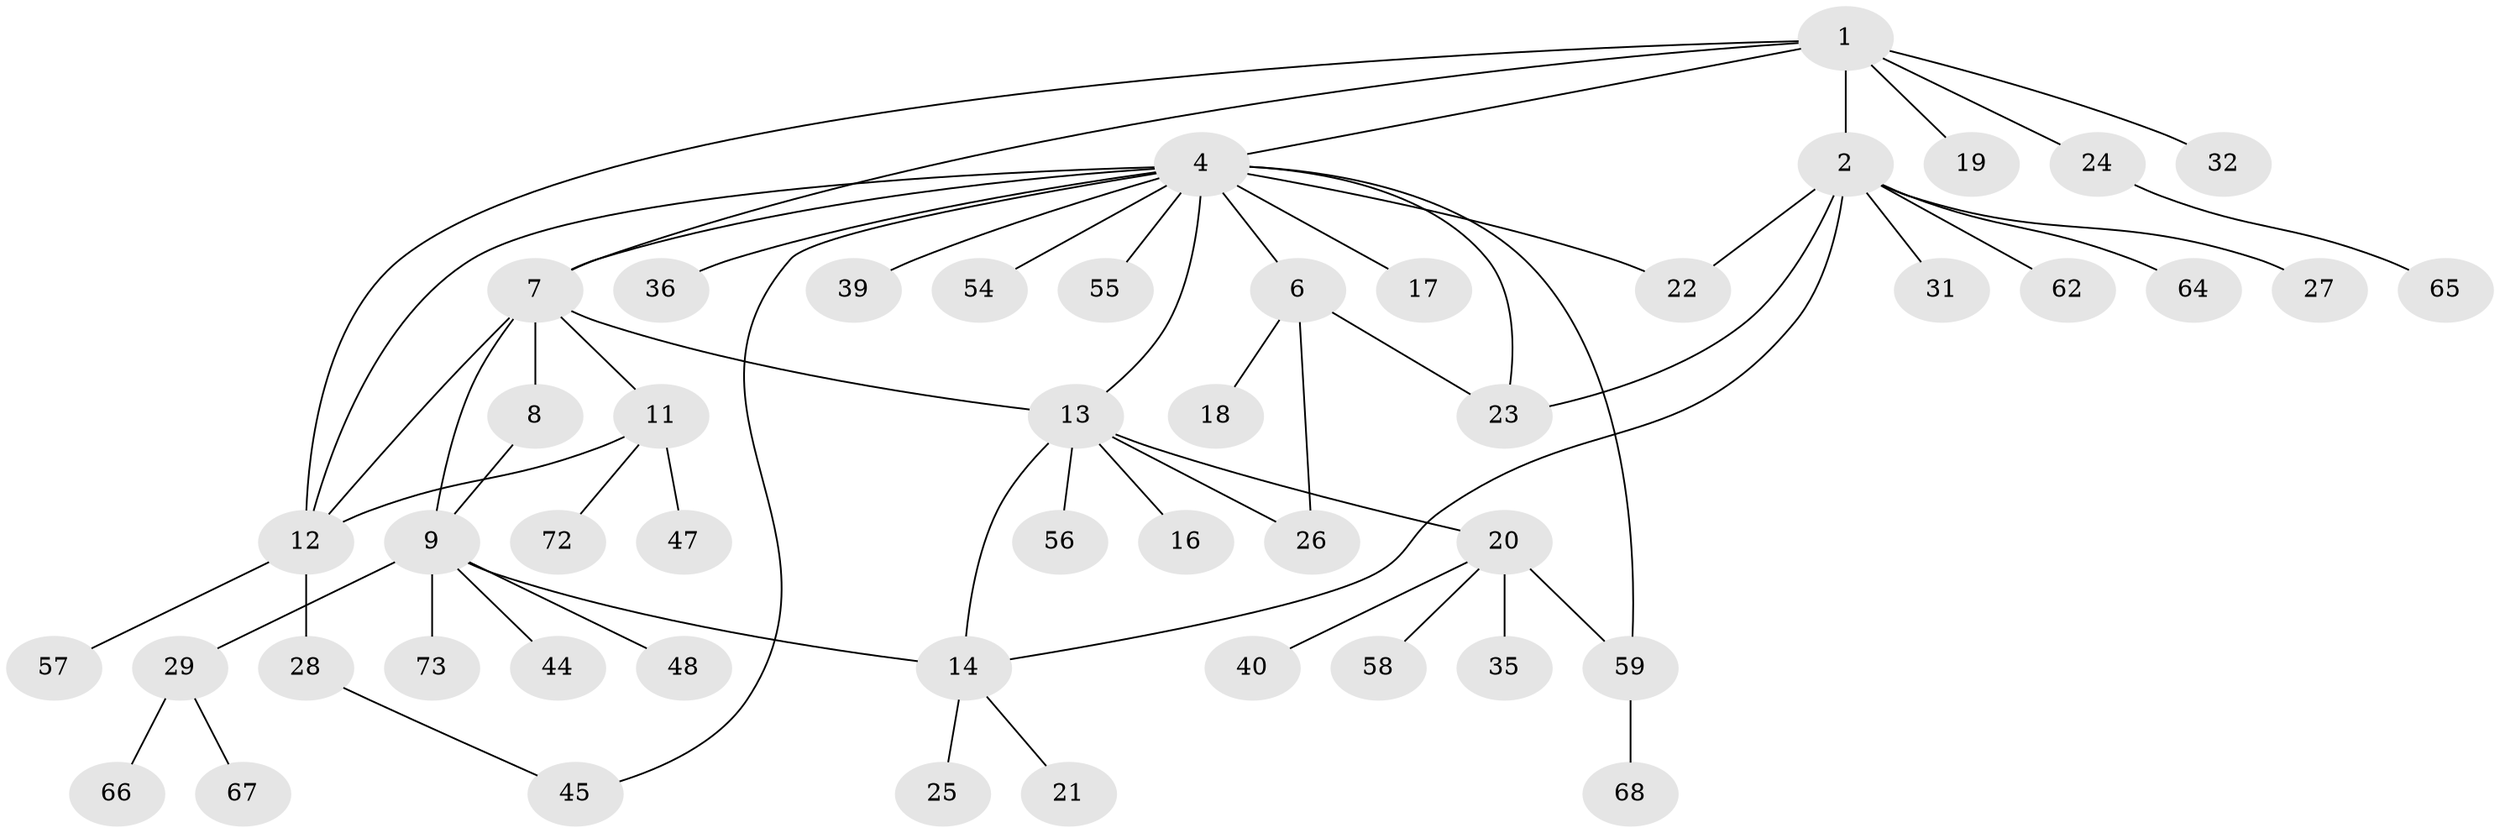 // original degree distribution, {5: 0.06756756756756757, 10: 0.02702702702702703, 7: 0.04054054054054054, 6: 0.02702702702702703, 3: 0.10810810810810811, 4: 0.02702702702702703, 9: 0.013513513513513514, 1: 0.5540540540540541, 2: 0.13513513513513514}
// Generated by graph-tools (version 1.1) at 2025/42/03/06/25 10:42:14]
// undirected, 49 vertices, 62 edges
graph export_dot {
graph [start="1"]
  node [color=gray90,style=filled];
  1 [super="+3"];
  2 [super="+70"];
  4 [super="+5"];
  6 [super="+61"];
  7 [super="+10"];
  8 [super="+43"];
  9 [super="+41"];
  11 [super="+34"];
  12 [super="+30"];
  13 [super="+42"];
  14 [super="+15"];
  16;
  17;
  18;
  19 [super="+50"];
  20 [super="+38"];
  21 [super="+63"];
  22 [super="+53"];
  23 [super="+33"];
  24 [super="+46"];
  25;
  26;
  27 [super="+37"];
  28 [super="+60"];
  29 [super="+49"];
  31;
  32 [super="+71"];
  35;
  36;
  39;
  40 [super="+52"];
  44;
  45 [super="+51"];
  47;
  48;
  54;
  55;
  56;
  57;
  58;
  59 [super="+69"];
  62;
  64;
  65;
  66;
  67;
  68;
  72 [super="+74"];
  73;
  1 -- 2 [weight=2];
  1 -- 12;
  1 -- 19;
  1 -- 24;
  1 -- 32;
  1 -- 4;
  1 -- 7;
  2 -- 22;
  2 -- 23;
  2 -- 27;
  2 -- 31;
  2 -- 62;
  2 -- 64;
  2 -- 14;
  4 -- 6 [weight=2];
  4 -- 7;
  4 -- 12;
  4 -- 22;
  4 -- 23;
  4 -- 39;
  4 -- 45;
  4 -- 17;
  4 -- 36;
  4 -- 54;
  4 -- 55;
  4 -- 13;
  4 -- 59;
  6 -- 18;
  6 -- 26;
  6 -- 23;
  7 -- 8;
  7 -- 9;
  7 -- 11;
  7 -- 12;
  7 -- 13;
  8 -- 9;
  9 -- 29;
  9 -- 44;
  9 -- 48;
  9 -- 14;
  9 -- 73;
  11 -- 12;
  11 -- 47;
  11 -- 72;
  12 -- 28;
  12 -- 57;
  13 -- 14 [weight=2];
  13 -- 16;
  13 -- 20;
  13 -- 26;
  13 -- 56;
  14 -- 25;
  14 -- 21;
  20 -- 35;
  20 -- 40;
  20 -- 58;
  20 -- 59;
  24 -- 65;
  28 -- 45;
  29 -- 66;
  29 -- 67;
  59 -- 68;
}
